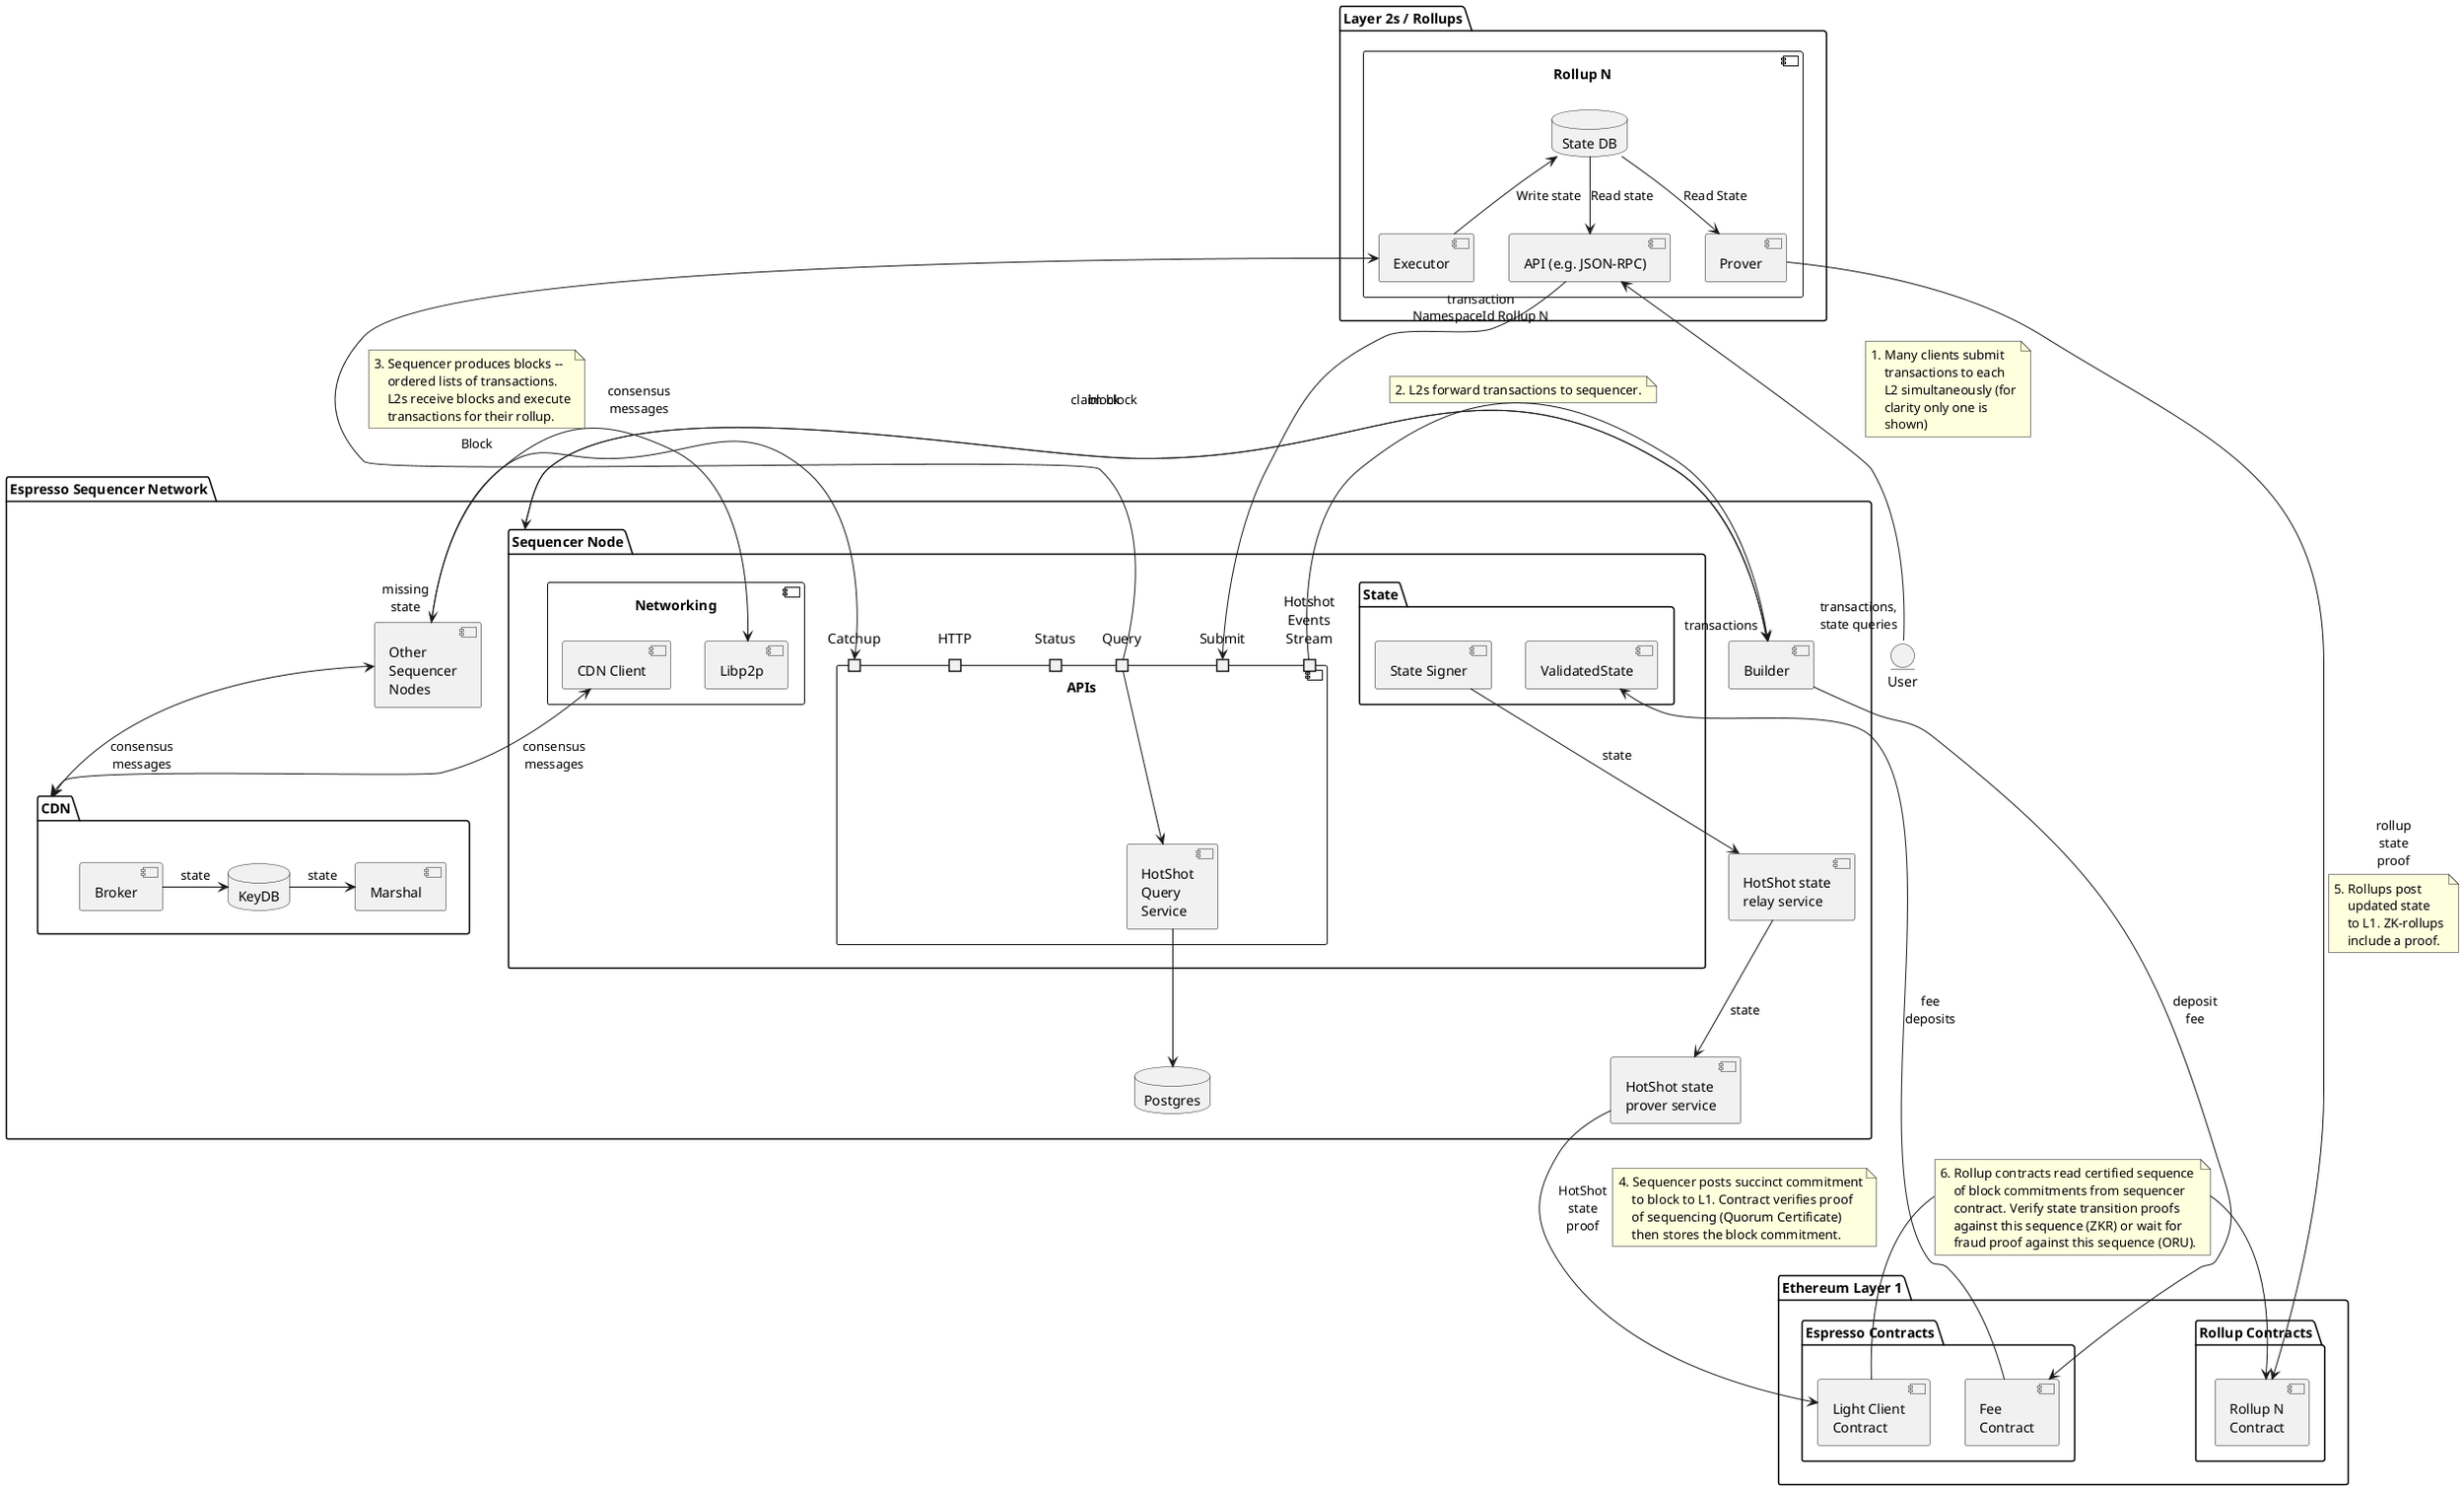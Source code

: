 @startuml
package "Espresso Sequencer Network" as Network {
    component "Other\nSequencer\nNodes" as Nodes
    package CDN {
        component Broker
        component Marshal
        database KeyDB
    }

'CDN Layout
Broker -> KeyDB: state
KeyDB -> Marshal: state
Nodes <--> CDN: consensus\nmessages

    database "Postgres" as DB
    package "Sequencer Node" as Seq {
        component "APIs" {
            port Catchup
            port HTTP
            port Status
            port Submit
            port Query
            port "Hotshot\nEvents\nStream" as Events
            component "HotShot\nQuery\nService" as QS
        }
        component "Networking"{
            component Libp2p
            component "CDN Client"
        }

        package State as State {
            component "State Signer" as Signer
            component "ValidatedState" as Validated
        }
    }
    component "HotShot state\nprover service" as HSProver
    component "HotShot state\nrelay service" as Relay
    component "Builder" as Builder
    Query --> QS
}

Nodes -up-> Catchup: "missing\nstate" " "
Nodes <--> Libp2p: consensus\nmessages
"CDN Client" <--> CDN: consensus\nmessages

QS --> DB
Signer -down-> Relay: state
Seq -right-> Builder: claim block
Relay --> HSProver: state

Events -> Builder: " " "transactions"
Builder -left-> Seq: block

package "Layer 2s / Rollups" as L2s {
    component "Rollup N" as L2 {
        component "API (e.g. JSON-RPC)" as L2_RPC
        component Executor as L2_Exec
        component Prover as L2_Prover
        database "State DB" as L2_State
    }
}
package "Ethereum Layer 1" as L1 {
    package "Espresso Contracts" as Esp_L1 {
        component "Light Client\nContract" as LC_L1
        component "Fee\nContract" as Fee_L1
    }
    package "Rollup Contracts" {
        component "Rollup N\nContract" as L2_L1
    }
}

entity User
User -Up-> L2_RPC : "transactions,\nstate queries" " "
note top of link
1. Many clients submit
    transactions to each
    L2 simultaneously (for
    clarity only one is
    shown)
end note

L2_RPC --> Submit : "transaction\nNamespaceId Rollup N" " "
note top of link
2. L2s forward transactions to sequencer.
end note

Query -up-> L2_Exec : Block
note top of link
3. Sequencer produces blocks --
    ordered lists of transactions.
    L2s receive blocks and execute
    transactions for their rollup.
end note

HSProver -down-> LC_L1 : HotShot\nstate\nproof
note right of link
4. Sequencer posts succinct commitment
    to block to L1. Contract verifies proof
    of sequencing (Quorum Certificate)
    then stores the block commitment.
end note

L2_Prover -> L2_L1 : rollup\nstate\nproof
note bottom of link
5. Rollups post
    updated state
    to L1. ZK-rollups
    include a proof.
end note

LC_L1 -> L2_L1
note bottom of link
6. Rollup contracts read certified sequence
    of block commitments from sequencer
    contract. Verify state transition proofs
    against this sequence (ZKR) or wait for
    fraud proof against this sequence (ORU).
end note

' L2 1 details
L2_RPC <-up- L2_State : Read state
L2_Exec -up-> L2_State : Write state
L2_Prover <-up- L2_State : Read State

Builder --> Fee_L1: deposit\nfee
Fee_L1 -up-> Validated: fee\ndeposits

@enduml
